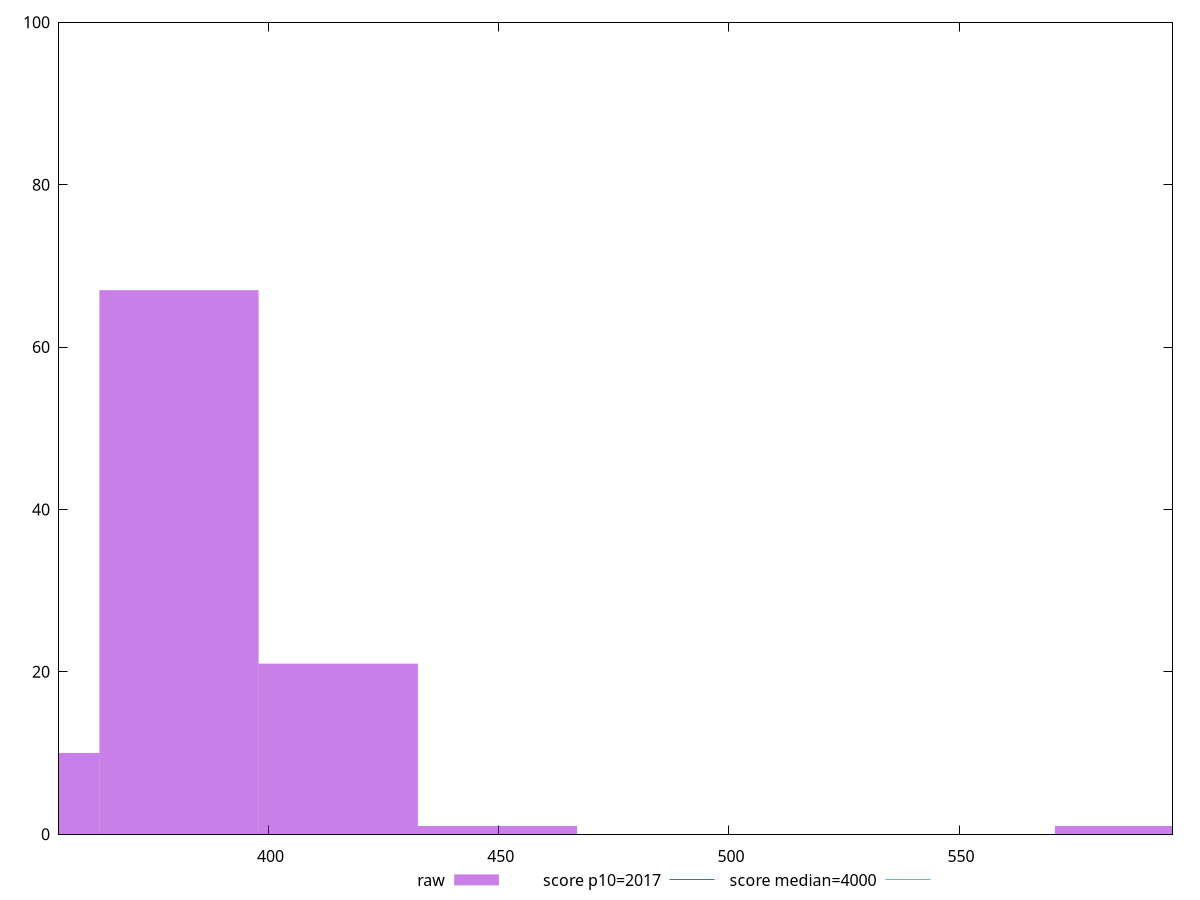reset

$raw <<EOF
449.7287668029069 1
380.53972575630587 67
345.9452052330053 10
415.1342462796064 21
588.106848896109 1
EOF

set key outside below
set boxwidth 34.59452052330053
set xrange [354.46799999999996:596.3600000000001]
set yrange [0:100]
set trange [0:100]
set style fill transparent solid 0.5 noborder

set parametric
set terminal svg size 640, 490 enhanced background rgb 'white'
set output "report_00018_2021-02-10T15-25-16.877Z/mainthread-work-breakdown/samples/pages+cached+noadtech+nomedia+nocss/raw/histogram.svg"

plot $raw title "raw" with boxes, \
     2017,t title "score p10=2017", \
     4000,t title "score median=4000"

reset
